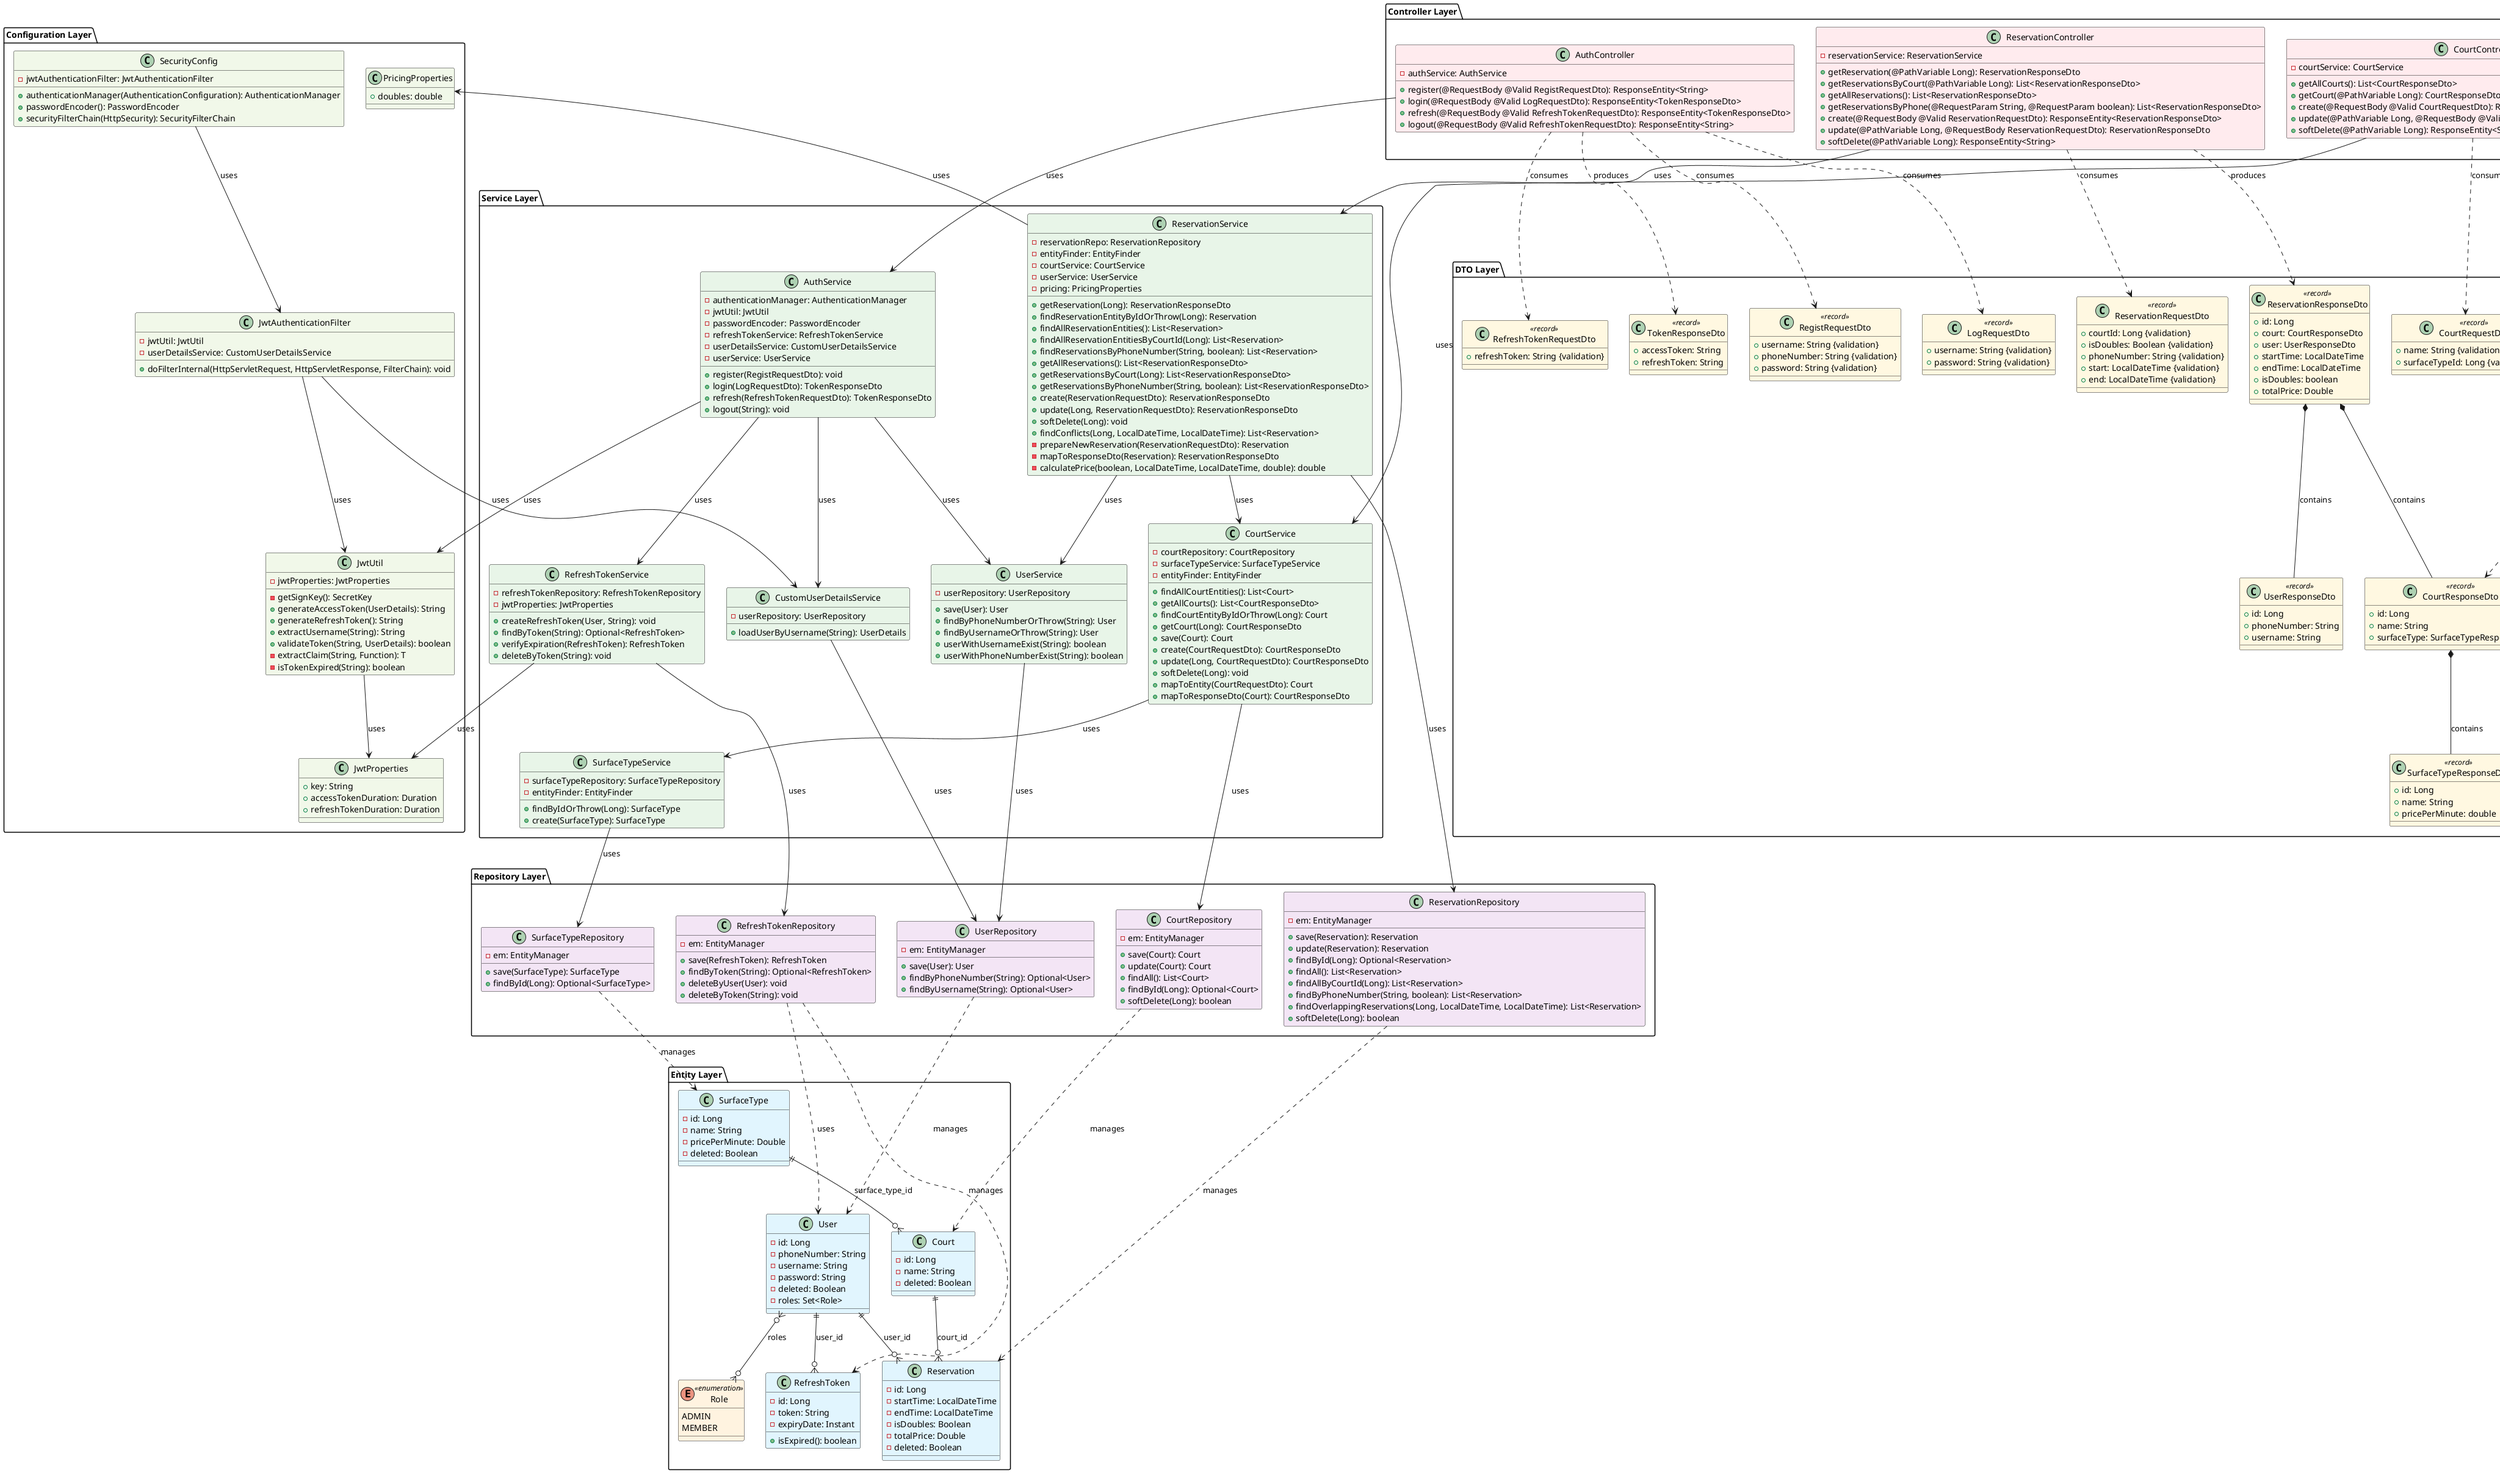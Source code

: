 @startuml Tennis Club Entity, Repository, Service, DTO, and Controller Layer

!define ENTITY_COLOR #E1F5FE
!define ENUM_COLOR #FFF3E0
!define REPOSITORY_COLOR #F3E5F5
!define SERVICE_COLOR #E8F5E8
!define DTO_COLOR #FFF8E1
!define CONTROLLER_COLOR #FFEBEE
!define CONFIG_COLOR #F1F8E9

package "Configuration Layer" {

  class SecurityConfig CONFIG_COLOR {
    - jwtAuthenticationFilter: JwtAuthenticationFilter
    + authenticationManager(AuthenticationConfiguration): AuthenticationManager
    + passwordEncoder(): PasswordEncoder
    + securityFilterChain(HttpSecurity): SecurityFilterChain
  }

  class JwtProperties CONFIG_COLOR {
    + key: String
    + accessTokenDuration: Duration
    + refreshTokenDuration: Duration
  }

  class PricingProperties CONFIG_COLOR {
    + doubles: double
  }

  class JwtUtil CONFIG_COLOR {
    - jwtProperties: JwtProperties
    - getSignKey(): SecretKey
    + generateAccessToken(UserDetails): String
    + generateRefreshToken(): String
    + extractUsername(String): String
    + validateToken(String, UserDetails): boolean
    - extractClaim(String, Function): T
    - isTokenExpired(String): boolean
  }

  class JwtAuthenticationFilter CONFIG_COLOR {
    - jwtUtil: JwtUtil
    - userDetailsService: CustomUserDetailsService
    + doFilterInternal(HttpServletRequest, HttpServletResponse, FilterChain): void
  }

}

package "Controller Layer" {

  class AuthController CONTROLLER_COLOR {
    - authService: AuthService
    + register(@RequestBody @Valid RegistRequestDto): ResponseEntity<String>
    + login(@RequestBody @Valid LogRequestDto): ResponseEntity<TokenResponseDto>
    + refresh(@RequestBody @Valid RefreshTokenRequestDto): ResponseEntity<TokenResponseDto>
    + logout(@RequestBody @Valid RefreshTokenRequestDto): ResponseEntity<String>
  }

  class CourtController CONTROLLER_COLOR {
    - courtService: CourtService
    + getAllCourts(): List<CourtResponseDto>
    + getCourt(@PathVariable Long): CourtResponseDto
    + create(@RequestBody @Valid CourtRequestDto): ResponseEntity<CourtResponseDto>
    + update(@PathVariable Long, @RequestBody @Valid CourtRequestDto): CourtResponseDto
    + softDelete(@PathVariable Long): ResponseEntity<String>
  }

  class ReservationController CONTROLLER_COLOR {
    - reservationService: ReservationService
    + getReservation(@PathVariable Long): ReservationResponseDto
    + getReservationsByCourt(@PathVariable Long): List<ReservationResponseDto>
    + getAllReservations(): List<ReservationResponseDto>
    + getReservationsByPhone(@RequestParam String, @RequestParam boolean): List<ReservationResponseDto>
    + create(@RequestBody @Valid ReservationRequestDto): ResponseEntity<ReservationResponseDto>
    + update(@PathVariable Long, @RequestBody ReservationRequestDto): ReservationResponseDto
    + softDelete(@PathVariable Long): ResponseEntity<String>
  }

}

package "Entity Layer" {

  enum Role <<enumeration>> ENUM_COLOR {
    ADMIN
    MEMBER
  }

  class User ENTITY_COLOR {
    - id: Long
    - phoneNumber: String
    - username: String
    - password: String
    - deleted: Boolean
    - roles: Set<Role>
  }

  class RefreshToken ENTITY_COLOR {
    - id: Long
    - token: String
    - expiryDate: Instant
    + isExpired(): boolean
  }

  class SurfaceType ENTITY_COLOR {
    - id: Long
    - name: String
    - pricePerMinute: Double
    - deleted: Boolean
  }

  class Court ENTITY_COLOR {
    - id: Long
    - name: String
    - deleted: Boolean
  }

  class Reservation ENTITY_COLOR {
    - id: Long
    - startTime: LocalDateTime
    - endTime: LocalDateTime
    - isDoubles: Boolean
    - totalPrice: Double
    - deleted: Boolean
  }

}

package "Repository Layer" {

  class UserRepository REPOSITORY_COLOR {
    - em: EntityManager
    + save(User): User
    + findByPhoneNumber(String): Optional<User>
    + findByUsername(String): Optional<User>
  }

  class RefreshTokenRepository REPOSITORY_COLOR {
    - em: EntityManager
    + save(RefreshToken): RefreshToken
    + findByToken(String): Optional<RefreshToken>
    + deleteByUser(User): void
    + deleteByToken(String): void
  }

  class SurfaceTypeRepository REPOSITORY_COLOR {
    - em: EntityManager
    + save(SurfaceType): SurfaceType
    + findById(Long): Optional<SurfaceType>
  }

  class CourtRepository REPOSITORY_COLOR {
    - em: EntityManager
    + save(Court): Court
    + update(Court): Court
    + findAll(): List<Court>
    + findById(Long): Optional<Court>
    + softDelete(Long): boolean
  }

  class ReservationRepository REPOSITORY_COLOR {
    - em: EntityManager
    + save(Reservation): Reservation
    + update(Reservation): Reservation
    + findById(Long): Optional<Reservation>
    + findAll(): List<Reservation>
    + findAllByCourtId(Long): List<Reservation>
    + findByPhoneNumber(String, boolean): List<Reservation>
    + findOverlappingReservations(Long, LocalDateTime, LocalDateTime): List<Reservation>
    + softDelete(Long): boolean
  }

}

package "Service Layer" {

  class UserService SERVICE_COLOR {
    - userRepository: UserRepository
    + save(User): User
    + findByPhoneNumberOrThrow(String): User
    + findByUsernameOrThrow(String): User
    + userWithUsernameExist(String): boolean
    + userWithPhoneNumberExist(String): boolean
  }

  class CustomUserDetailsService SERVICE_COLOR {
    - userRepository: UserRepository
    + loadUserByUsername(String): UserDetails
  }

  class RefreshTokenService SERVICE_COLOR {
    - refreshTokenRepository: RefreshTokenRepository
    - jwtProperties: JwtProperties
    + createRefreshToken(User, String): void
    + findByToken(String): Optional<RefreshToken>
    + verifyExpiration(RefreshToken): RefreshToken
    + deleteByToken(String): void
  }

  class SurfaceTypeService SERVICE_COLOR {
    - surfaceTypeRepository: SurfaceTypeRepository
    - entityFinder: EntityFinder
    + findByIdOrThrow(Long): SurfaceType
    + create(SurfaceType): SurfaceType
  }

  class CourtService SERVICE_COLOR {
    - courtRepository: CourtRepository
    - surfaceTypeService: SurfaceTypeService
    - entityFinder: EntityFinder
    + findAllCourtEntities(): List<Court>
    + getAllCourts(): List<CourtResponseDto>
    + findCourtEntityByIdOrThrow(Long): Court
    + getCourt(Long): CourtResponseDto
    + save(Court): Court
    + create(CourtRequestDto): CourtResponseDto
    + update(Long, CourtRequestDto): CourtResponseDto
    + softDelete(Long): void
    + mapToEntity(CourtRequestDto): Court
    + mapToResponseDto(Court): CourtResponseDto
  }

  class ReservationService SERVICE_COLOR {
    - reservationRepo: ReservationRepository
    - entityFinder: EntityFinder
    - courtService: CourtService
    - userService: UserService
    - pricing: PricingProperties
    + getReservation(Long): ReservationResponseDto
    + findReservationEntityByIdOrThrow(Long): Reservation
    + findAllReservationEntities(): List<Reservation>
    + findAllReservationEntitiesByCourtId(Long): List<Reservation>
    + findReservationsByPhoneNumber(String, boolean): List<Reservation>
    + getAllReservations(): List<ReservationResponseDto>
    + getReservationsByCourt(Long): List<ReservationResponseDto>
    + getReservationsByPhoneNumber(String, boolean): List<ReservationResponseDto>
    + create(ReservationRequestDto): ReservationResponseDto
    + update(Long, ReservationRequestDto): ReservationResponseDto
    + softDelete(Long): void
    + findConflicts(Long, LocalDateTime, LocalDateTime): List<Reservation>
    - prepareNewReservation(ReservationRequestDto): Reservation
    - mapToResponseDto(Reservation): ReservationResponseDto
    - calculatePrice(boolean, LocalDateTime, LocalDateTime, double): double
  }

  class AuthService SERVICE_COLOR {
    - authenticationManager: AuthenticationManager
    - jwtUtil: JwtUtil
    - passwordEncoder: PasswordEncoder
    - refreshTokenService: RefreshTokenService
    - userDetailsService: CustomUserDetailsService
    - userService: UserService
    + register(RegistRequestDto): void
    + login(LogRequestDto): TokenResponseDto
    + refresh(RefreshTokenRequestDto): TokenResponseDto
    + logout(String): void
  }

}

package "DTO Layer" {

  class UserResponseDto <<record>> DTO_COLOR {
    + id: Long
    + phoneNumber: String
    + username: String
  }

  class SurfaceTypeResponseDto <<record>> DTO_COLOR {
    + id: Long
    + name: String
    + pricePerMinute: double
  }

  class CourtRequestDto <<record>> DTO_COLOR {
    + name: String {validation}
    + surfaceTypeId: Long {validation}
  }

  class CourtResponseDto <<record>> DTO_COLOR {
    + id: Long
    + name: String
    + surfaceType: SurfaceTypeResponseDto
  }

  class ReservationRequestDto <<record>> DTO_COLOR {
    + courtId: Long {validation}
    + isDoubles: Boolean {validation}
    + phoneNumber: String {validation}
    + start: LocalDateTime {validation}
    + end: LocalDateTime {validation}
  }

  class ReservationResponseDto <<record>> DTO_COLOR {
    + id: Long
    + court: CourtResponseDto
    + user: UserResponseDto
    + startTime: LocalDateTime
    + endTime: LocalDateTime
    + isDoubles: boolean
    + totalPrice: Double
  }

  class RegistRequestDto <<record>> DTO_COLOR {
    + username: String {validation}
    + phoneNumber: String {validation}
    + password: String {validation}
  }

  class LogRequestDto <<record>> DTO_COLOR {
    + username: String {validation}
    + password: String {validation}
  }

  class RefreshTokenRequestDto <<record>> DTO_COLOR {
    + refreshToken: String {validation}
  }

  class TokenResponseDto <<record>> DTO_COLOR {
    + accessToken: String
    + refreshToken: String
  }

}

' Entity Relationships
User ||--o{ RefreshToken : "user_id"
User ||--o{ Reservation : "user_id"
SurfaceType ||--o{ Court : "surface_type_id"
Court ||--o{ Reservation : "court_id"
User }o--o{ Role : "roles"

' Repository Dependencies
UserRepository ..> User : "manages"
RefreshTokenRepository ..> RefreshToken : "manages"
RefreshTokenRepository ..> User : "uses"
SurfaceTypeRepository ..> SurfaceType : "manages"
CourtRepository ..> Court : "manages"
ReservationRepository ..> Reservation : "manages"

' Service Dependencies
UserService --> UserRepository : "uses"
CustomUserDetailsService --> UserRepository : "uses"
RefreshTokenService --> RefreshTokenRepository : "uses"
SurfaceTypeService --> SurfaceTypeRepository : "uses"
CourtService --> CourtRepository : "uses"
CourtService --> SurfaceTypeService : "uses"
ReservationService --> ReservationRepository : "uses"
ReservationService --> CourtService : "uses"
ReservationService --> UserService : "uses"
AuthService --> RefreshTokenService : "uses"
AuthService --> CustomUserDetailsService : "uses"
AuthService --> UserService : "uses"

' Configuration Dependencies
SecurityConfig --> JwtAuthenticationFilter : "uses"
JwtAuthenticationFilter --> JwtUtil : "uses"
JwtAuthenticationFilter --> CustomUserDetailsService : "uses"
RefreshTokenService --> JwtProperties : "uses"
ReservationService --> PricingProperties : "uses"
JwtUtil --> JwtProperties : "uses"
AuthService --> JwtUtil : "uses"

' Controller Dependencies
AuthController --> AuthService : "uses"
CourtController --> CourtService : "uses"
ReservationController --> ReservationService : "uses"

' DTO Relationships and Usage
CourtResponseDto *-- SurfaceTypeResponseDto : "contains"
ReservationResponseDto *-- CourtResponseDto : "contains"
ReservationResponseDto *-- UserResponseDto : "contains"

/' commented out for better readability
' Service to DTO Dependencies
CourtService ..> CourtRequestDto : "consumes"
CourtService ..> CourtResponseDto : "produces"
ReservationService ..> ReservationRequestDto : "consumes"
ReservationService ..> ReservationResponseDto : "produces"
AuthService ..> RegistRequestDto : "consumes"
AuthService ..> LogRequestDto : "consumes"
AuthService ..> RefreshTokenRequestDto : "consumes"
AuthService ..> TokenResponseDto : "produces"
'/

' Controller to DTO Dependencies
AuthController ..> RegistRequestDto : "consumes"
AuthController ..> LogRequestDto : "consumes"
AuthController ..> RefreshTokenRequestDto : "consumes"
AuthController ..> TokenResponseDto : "produces"
CourtController ..> CourtRequestDto : "consumes"
CourtController ..> CourtResponseDto : "produces"
ReservationController ..> ReservationRequestDto : "consumes"
ReservationController ..> ReservationResponseDto : "produces"

@enduml